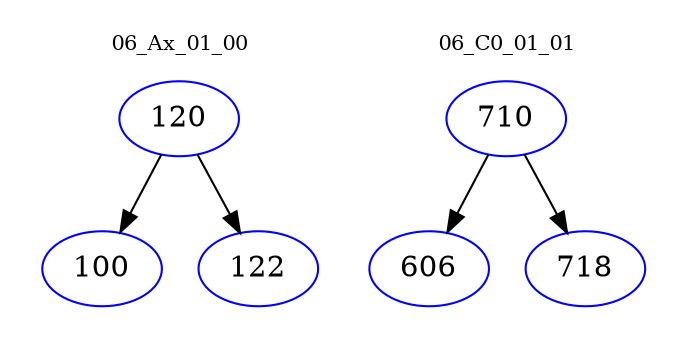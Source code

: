 digraph{
subgraph cluster_0 {
color = white
label = "06_Ax_01_00";
fontsize=10;
T0_120 [label="120", color="blue"]
T0_120 -> T0_100 [color="black"]
T0_100 [label="100", color="blue"]
T0_120 -> T0_122 [color="black"]
T0_122 [label="122", color="blue"]
}
subgraph cluster_1 {
color = white
label = "06_C0_01_01";
fontsize=10;
T1_710 [label="710", color="blue"]
T1_710 -> T1_606 [color="black"]
T1_606 [label="606", color="blue"]
T1_710 -> T1_718 [color="black"]
T1_718 [label="718", color="blue"]
}
}
